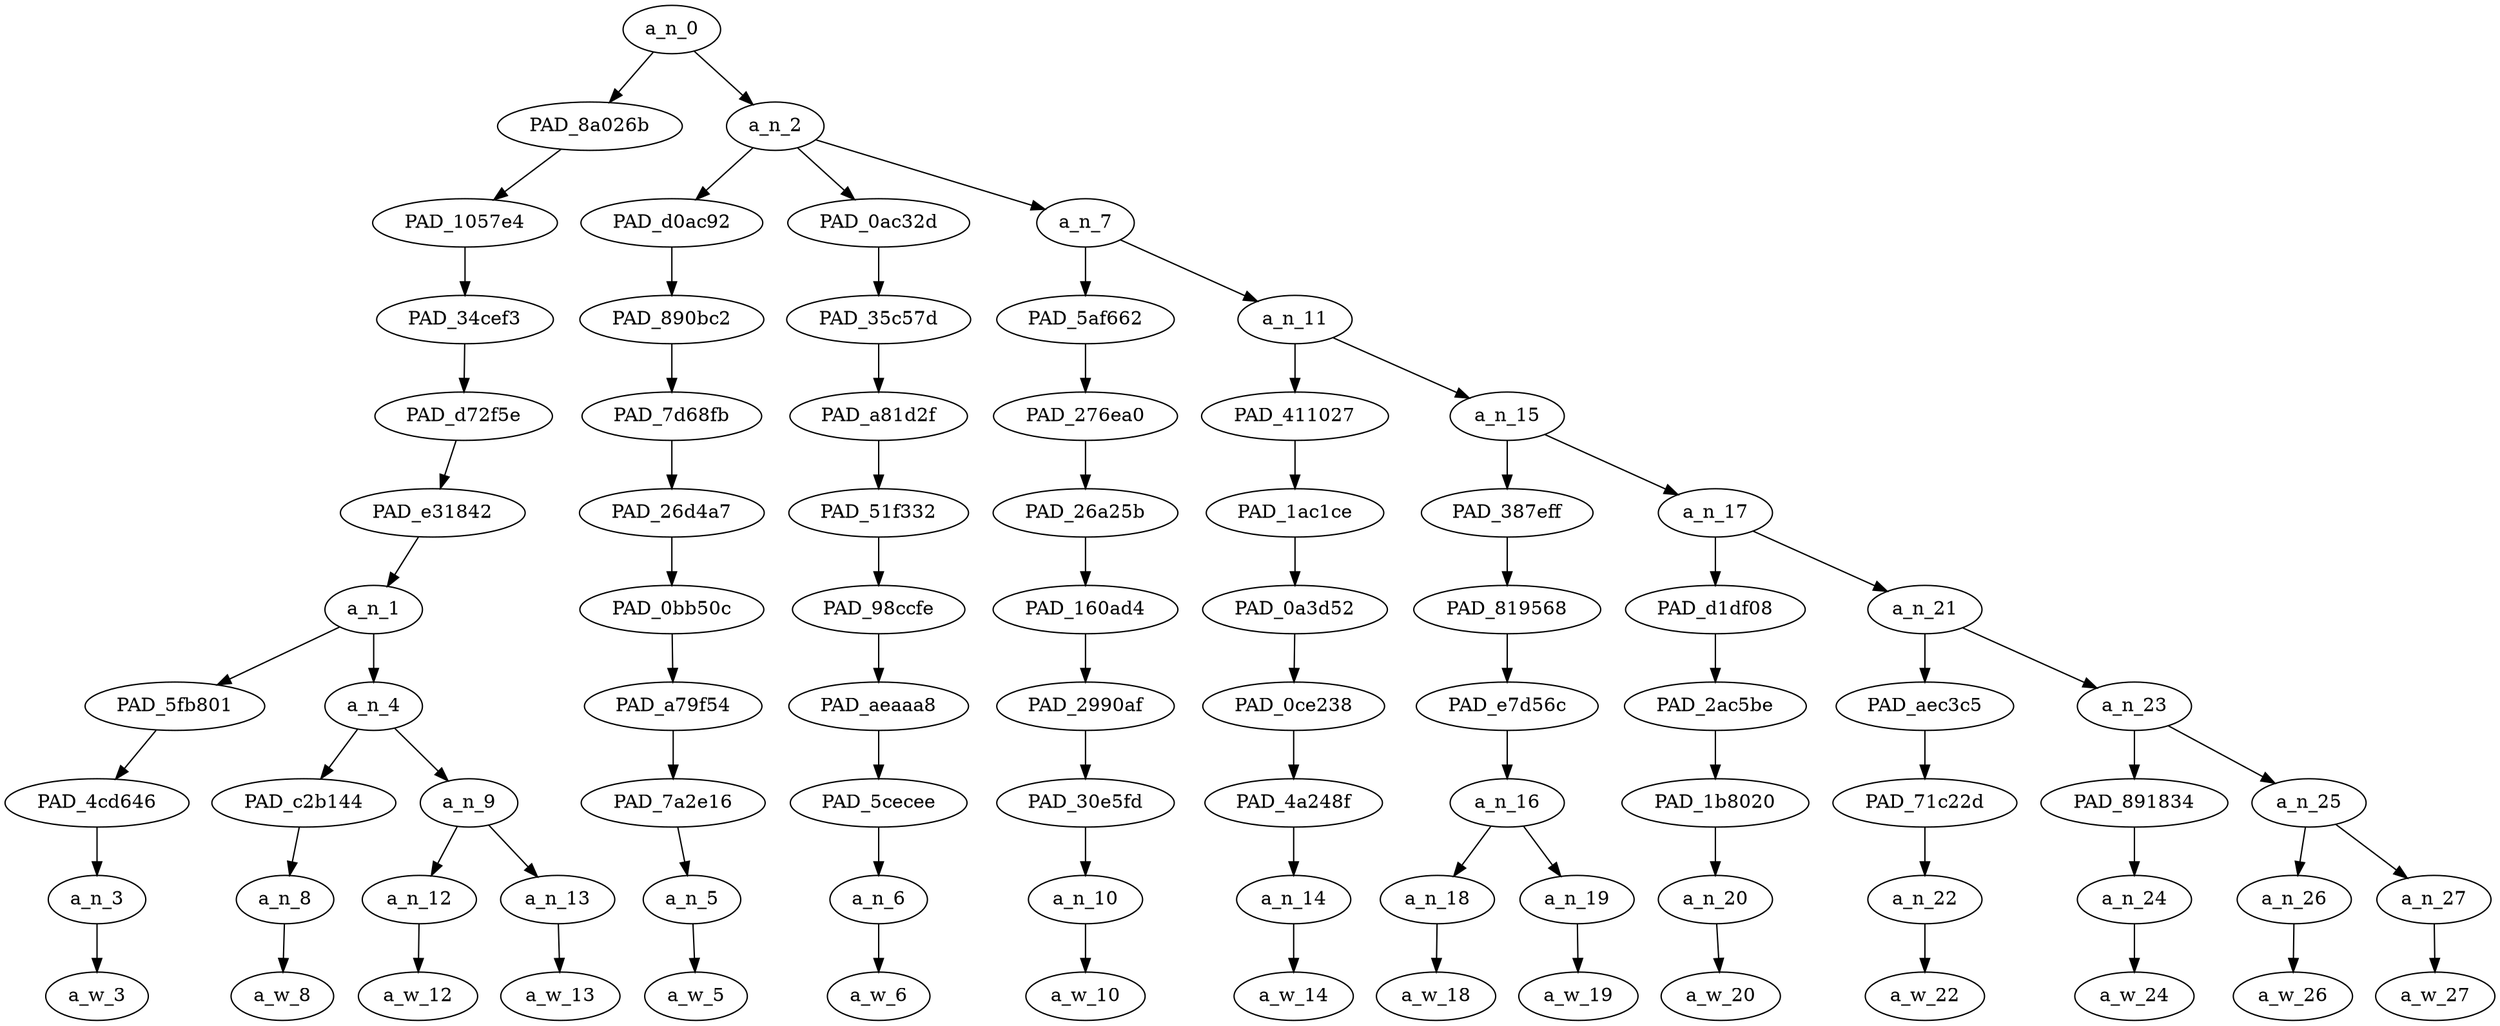 strict digraph "" {
	a_n_0	[div_dir=1,
		index=0,
		level=10,
		pos="3.1341145833333335,10!",
		text_span="[0, 1, 2, 3, 4, 5, 6, 7, 8, 9, 10, 11, 12, 13, 14]",
		value=0.99999999];
	PAD_8a026b	[div_dir=1,
		index=0,
		level=9,
		pos="0.875,9!",
		text_span="[0, 1, 2, 3]",
		value=0.30760306];
	a_n_0 -> PAD_8a026b;
	a_n_2	[div_dir=1,
		index=1,
		level=9,
		pos="5.393229166666667,9!",
		text_span="[4, 5, 6, 7, 8, 9, 10, 11, 12, 13, 14]",
		value=0.69214850];
	a_n_0 -> a_n_2;
	PAD_1057e4	[div_dir=1,
		index=0,
		level=8,
		pos="0.875,8!",
		text_span="[0, 1, 2, 3]",
		value=0.30760306];
	PAD_8a026b -> PAD_1057e4;
	PAD_34cef3	[div_dir=1,
		index=0,
		level=7,
		pos="0.875,7!",
		text_span="[0, 1, 2, 3]",
		value=0.30760306];
	PAD_1057e4 -> PAD_34cef3;
	PAD_d72f5e	[div_dir=1,
		index=0,
		level=6,
		pos="0.875,6!",
		text_span="[0, 1, 2, 3]",
		value=0.30760306];
	PAD_34cef3 -> PAD_d72f5e;
	PAD_e31842	[div_dir=1,
		index=0,
		level=5,
		pos="0.875,5!",
		text_span="[0, 1, 2, 3]",
		value=0.30760306];
	PAD_d72f5e -> PAD_e31842;
	a_n_1	[div_dir=1,
		index=0,
		level=4,
		pos="0.875,4!",
		text_span="[0, 1, 2, 3]",
		value=0.30760306];
	PAD_e31842 -> a_n_1;
	PAD_5fb801	[div_dir=1,
		index=0,
		level=3,
		pos="0.0,3!",
		text_span="[0]",
		value=0.04426409];
	a_n_1 -> PAD_5fb801;
	a_n_4	[div_dir=1,
		index=1,
		level=3,
		pos="1.75,3!",
		text_span="[1, 2, 3]",
		value=0.26317711];
	a_n_1 -> a_n_4;
	PAD_4cd646	[div_dir=1,
		index=0,
		level=2,
		pos="0.0,2!",
		text_span="[0]",
		value=0.04426409];
	PAD_5fb801 -> PAD_4cd646;
	a_n_3	[div_dir=1,
		index=0,
		level=1,
		pos="0.0,1!",
		text_span="[0]",
		value=0.04426409];
	PAD_4cd646 -> a_n_3;
	a_w_3	[div_dir=0,
		index=0,
		level=0,
		pos="0,0!",
		text_span="[0]",
		value="<user>"];
	a_n_3 -> a_w_3;
	PAD_c2b144	[div_dir=-1,
		index=1,
		level=2,
		pos="1.0,2!",
		text_span="[1]",
		value=0.05375642];
	a_n_4 -> PAD_c2b144;
	a_n_9	[div_dir=1,
		index=2,
		level=2,
		pos="2.5,2!",
		text_span="[2, 3]",
		value=0.20930488];
	a_n_4 -> a_n_9;
	a_n_8	[div_dir=-1,
		index=1,
		level=1,
		pos="1.0,1!",
		text_span="[1]",
		value=0.05375642];
	PAD_c2b144 -> a_n_8;
	a_w_8	[div_dir=0,
		index=1,
		level=0,
		pos="1,0!",
		text_span="[1]",
		value=like];
	a_n_8 -> a_w_8;
	a_n_12	[div_dir=-1,
		index=2,
		level=1,
		pos="2.0,1!",
		text_span="[2]",
		value=0.07383754];
	a_n_9 -> a_n_12;
	a_n_13	[div_dir=1,
		index=3,
		level=1,
		pos="3.0,1!",
		text_span="[3]",
		value=0.13531838];
	a_n_9 -> a_n_13;
	a_w_12	[div_dir=0,
		index=2,
		level=0,
		pos="2,0!",
		text_span="[2]",
		value=bro];
	a_n_12 -> a_w_12;
	a_w_13	[div_dir=0,
		index=3,
		level=0,
		pos="3,0!",
		text_span="[3]",
		value=wtf];
	a_n_13 -> a_w_13;
	PAD_d0ac92	[div_dir=-1,
		index=1,
		level=8,
		pos="4.0,8!",
		text_span="[4]",
		value=0.03699612];
	a_n_2 -> PAD_d0ac92;
	PAD_0ac32d	[div_dir=1,
		index=2,
		level=8,
		pos="5.0,8!",
		text_span="[5]",
		value=0.03753597];
	a_n_2 -> PAD_0ac32d;
	a_n_7	[div_dir=1,
		index=3,
		level=8,
		pos="7.1796875,8!",
		text_span="[6, 7, 8, 9, 10, 11, 12, 13, 14]",
		value=0.61742507];
	a_n_2 -> a_n_7;
	PAD_890bc2	[div_dir=-1,
		index=1,
		level=7,
		pos="4.0,7!",
		text_span="[4]",
		value=0.03699612];
	PAD_d0ac92 -> PAD_890bc2;
	PAD_7d68fb	[div_dir=-1,
		index=1,
		level=6,
		pos="4.0,6!",
		text_span="[4]",
		value=0.03699612];
	PAD_890bc2 -> PAD_7d68fb;
	PAD_26d4a7	[div_dir=-1,
		index=1,
		level=5,
		pos="4.0,5!",
		text_span="[4]",
		value=0.03699612];
	PAD_7d68fb -> PAD_26d4a7;
	PAD_0bb50c	[div_dir=-1,
		index=1,
		level=4,
		pos="4.0,4!",
		text_span="[4]",
		value=0.03699612];
	PAD_26d4a7 -> PAD_0bb50c;
	PAD_a79f54	[div_dir=-1,
		index=2,
		level=3,
		pos="4.0,3!",
		text_span="[4]",
		value=0.03699612];
	PAD_0bb50c -> PAD_a79f54;
	PAD_7a2e16	[div_dir=-1,
		index=3,
		level=2,
		pos="4.0,2!",
		text_span="[4]",
		value=0.03699612];
	PAD_a79f54 -> PAD_7a2e16;
	a_n_5	[div_dir=-1,
		index=4,
		level=1,
		pos="4.0,1!",
		text_span="[4]",
		value=0.03699612];
	PAD_7a2e16 -> a_n_5;
	a_w_5	[div_dir=0,
		index=4,
		level=0,
		pos="4,0!",
		text_span="[4]",
		value=are];
	a_n_5 -> a_w_5;
	PAD_35c57d	[div_dir=1,
		index=2,
		level=7,
		pos="5.0,7!",
		text_span="[5]",
		value=0.03753597];
	PAD_0ac32d -> PAD_35c57d;
	PAD_a81d2f	[div_dir=1,
		index=2,
		level=6,
		pos="5.0,6!",
		text_span="[5]",
		value=0.03753597];
	PAD_35c57d -> PAD_a81d2f;
	PAD_51f332	[div_dir=1,
		index=2,
		level=5,
		pos="5.0,5!",
		text_span="[5]",
		value=0.03753597];
	PAD_a81d2f -> PAD_51f332;
	PAD_98ccfe	[div_dir=1,
		index=2,
		level=4,
		pos="5.0,4!",
		text_span="[5]",
		value=0.03753597];
	PAD_51f332 -> PAD_98ccfe;
	PAD_aeaaa8	[div_dir=1,
		index=3,
		level=3,
		pos="5.0,3!",
		text_span="[5]",
		value=0.03753597];
	PAD_98ccfe -> PAD_aeaaa8;
	PAD_5cecee	[div_dir=1,
		index=4,
		level=2,
		pos="5.0,2!",
		text_span="[5]",
		value=0.03753597];
	PAD_aeaaa8 -> PAD_5cecee;
	a_n_6	[div_dir=1,
		index=5,
		level=1,
		pos="5.0,1!",
		text_span="[5]",
		value=0.03753597];
	PAD_5cecee -> a_n_6;
	a_w_6	[div_dir=0,
		index=5,
		level=0,
		pos="5,0!",
		text_span="[5]",
		value=they];
	a_n_6 -> a_w_6;
	PAD_5af662	[div_dir=1,
		index=3,
		level=7,
		pos="6.0,7!",
		text_span="[6]",
		value=0.04485664];
	a_n_7 -> PAD_5af662;
	a_n_11	[div_dir=1,
		index=4,
		level=7,
		pos="8.359375,7!",
		text_span="[7, 8, 9, 10, 11, 12, 13, 14]",
		value=0.57230404];
	a_n_7 -> a_n_11;
	PAD_276ea0	[div_dir=1,
		index=3,
		level=6,
		pos="6.0,6!",
		text_span="[6]",
		value=0.04485664];
	PAD_5af662 -> PAD_276ea0;
	PAD_26a25b	[div_dir=1,
		index=3,
		level=5,
		pos="6.0,5!",
		text_span="[6]",
		value=0.04485664];
	PAD_276ea0 -> PAD_26a25b;
	PAD_160ad4	[div_dir=1,
		index=3,
		level=4,
		pos="6.0,4!",
		text_span="[6]",
		value=0.04485664];
	PAD_26a25b -> PAD_160ad4;
	PAD_2990af	[div_dir=1,
		index=4,
		level=3,
		pos="6.0,3!",
		text_span="[6]",
		value=0.04485664];
	PAD_160ad4 -> PAD_2990af;
	PAD_30e5fd	[div_dir=1,
		index=5,
		level=2,
		pos="6.0,2!",
		text_span="[6]",
		value=0.04485664];
	PAD_2990af -> PAD_30e5fd;
	a_n_10	[div_dir=1,
		index=6,
		level=1,
		pos="6.0,1!",
		text_span="[6]",
		value=0.04485664];
	PAD_30e5fd -> a_n_10;
	a_w_10	[div_dir=0,
		index=6,
		level=0,
		pos="6,0!",
		text_span="[6]",
		value=talking];
	a_n_10 -> a_w_10;
	PAD_411027	[div_dir=1,
		index=4,
		level=6,
		pos="7.0,6!",
		text_span="[7]",
		value=0.03881430];
	a_n_11 -> PAD_411027;
	a_n_15	[div_dir=1,
		index=5,
		level=6,
		pos="9.71875,6!",
		text_span="[8, 9, 10, 11, 12, 13, 14]",
		value=0.53328974];
	a_n_11 -> a_n_15;
	PAD_1ac1ce	[div_dir=1,
		index=4,
		level=5,
		pos="7.0,5!",
		text_span="[7]",
		value=0.03881430];
	PAD_411027 -> PAD_1ac1ce;
	PAD_0a3d52	[div_dir=1,
		index=4,
		level=4,
		pos="7.0,4!",
		text_span="[7]",
		value=0.03881430];
	PAD_1ac1ce -> PAD_0a3d52;
	PAD_0ce238	[div_dir=1,
		index=5,
		level=3,
		pos="7.0,3!",
		text_span="[7]",
		value=0.03881430];
	PAD_0a3d52 -> PAD_0ce238;
	PAD_4a248f	[div_dir=1,
		index=6,
		level=2,
		pos="7.0,2!",
		text_span="[7]",
		value=0.03881430];
	PAD_0ce238 -> PAD_4a248f;
	a_n_14	[div_dir=1,
		index=7,
		level=1,
		pos="7.0,1!",
		text_span="[7]",
		value=0.03881430];
	PAD_4a248f -> a_n_14;
	a_w_14	[div_dir=0,
		index=7,
		level=0,
		pos="7,0!",
		text_span="[7]",
		value=about];
	a_n_14 -> a_w_14;
	PAD_387eff	[div_dir=1,
		index=5,
		level=5,
		pos="8.5,5!",
		text_span="[8, 9]",
		value=0.09730743];
	a_n_15 -> PAD_387eff;
	a_n_17	[div_dir=1,
		index=6,
		level=5,
		pos="10.9375,5!",
		text_span="[10, 11, 12, 13, 14]",
		value=0.43585022];
	a_n_15 -> a_n_17;
	PAD_819568	[div_dir=1,
		index=5,
		level=4,
		pos="8.5,4!",
		text_span="[8, 9]",
		value=0.09730743];
	PAD_387eff -> PAD_819568;
	PAD_e7d56c	[div_dir=1,
		index=6,
		level=3,
		pos="8.5,3!",
		text_span="[8, 9]",
		value=0.09730743];
	PAD_819568 -> PAD_e7d56c;
	a_n_16	[div_dir=1,
		index=7,
		level=2,
		pos="8.5,2!",
		text_span="[8, 9]",
		value=0.09730743];
	PAD_e7d56c -> a_n_16;
	a_n_18	[div_dir=1,
		index=8,
		level=1,
		pos="8.0,1!",
		text_span="[8]",
		value=0.04100503];
	a_n_16 -> a_n_18;
	a_n_19	[div_dir=1,
		index=9,
		level=1,
		pos="9.0,1!",
		text_span="[9]",
		value=0.05606801];
	a_n_16 -> a_n_19;
	a_w_18	[div_dir=0,
		index=8,
		level=0,
		pos="8,0!",
		text_span="[8]",
		value=all];
	a_n_18 -> a_w_18;
	a_w_19	[div_dir=0,
		index=9,
		level=0,
		pos="9,0!",
		text_span="[9]",
		value=concerts];
	a_n_19 -> a_w_19;
	PAD_d1df08	[div_dir=-1,
		index=6,
		level=4,
		pos="10.0,4!",
		text_span="[10]",
		value=0.04578279];
	a_n_17 -> PAD_d1df08;
	a_n_21	[div_dir=1,
		index=7,
		level=4,
		pos="11.875,4!",
		text_span="[11, 12, 13, 14]",
		value=0.39005623];
	a_n_17 -> a_n_21;
	PAD_2ac5be	[div_dir=-1,
		index=7,
		level=3,
		pos="10.0,3!",
		text_span="[10]",
		value=0.04578279];
	PAD_d1df08 -> PAD_2ac5be;
	PAD_1b8020	[div_dir=-1,
		index=8,
		level=2,
		pos="10.0,2!",
		text_span="[10]",
		value=0.04578279];
	PAD_2ac5be -> PAD_1b8020;
	a_n_20	[div_dir=-1,
		index=10,
		level=1,
		pos="10.0,1!",
		text_span="[10]",
		value=0.04578279];
	PAD_1b8020 -> a_n_20;
	a_w_20	[div_dir=0,
		index=10,
		level=0,
		pos="10,0!",
		text_span="[10]",
		value=be];
	a_n_20 -> a_w_20;
	PAD_aec3c5	[div_dir=1,
		index=8,
		level=3,
		pos="11.0,3!",
		text_span="[11]",
		value=0.06609250];
	a_n_21 -> PAD_aec3c5;
	a_n_23	[div_dir=-1,
		index=9,
		level=3,
		pos="12.75,3!",
		text_span="[12, 13, 14]",
		value=0.32393922];
	a_n_21 -> a_n_23;
	PAD_71c22d	[div_dir=1,
		index=9,
		level=2,
		pos="11.0,2!",
		text_span="[11]",
		value=0.06609250];
	PAD_aec3c5 -> PAD_71c22d;
	a_n_22	[div_dir=1,
		index=11,
		level=1,
		pos="11.0,1!",
		text_span="[11]",
		value=0.06609250];
	PAD_71c22d -> a_n_22;
	a_w_22	[div_dir=0,
		index=11,
		level=0,
		pos="11,0!",
		text_span="[11]",
		value=full];
	a_n_22 -> a_w_22;
	PAD_891834	[div_dir=1,
		index=10,
		level=2,
		pos="12.0,2!",
		text_span="[12]",
		value=0.05477629];
	a_n_23 -> PAD_891834;
	a_n_25	[div_dir=-1,
		index=11,
		level=2,
		pos="13.5,2!",
		text_span="[13, 14]",
		value=0.26916026];
	a_n_23 -> a_n_25;
	a_n_24	[div_dir=1,
		index=12,
		level=1,
		pos="12.0,1!",
		text_span="[12]",
		value=0.05477629];
	PAD_891834 -> a_n_24;
	a_w_24	[div_dir=0,
		index=12,
		level=0,
		pos="12,0!",
		text_span="[12]",
		value=of];
	a_n_24 -> a_w_24;
	a_n_26	[div_dir=-1,
		index=13,
		level=1,
		pos="13.0,1!",
		text_span="[13]",
		value=0.16740857];
	a_n_25 -> a_n_26;
	a_n_27	[div_dir=1,
		index=14,
		level=1,
		pos="14.0,1!",
		text_span="[14]",
		value=0.10154200];
	a_n_25 -> a_n_27;
	a_w_26	[div_dir=0,
		index=13,
		level=0,
		pos="13,0!",
		text_span="[13]",
		value=white];
	a_n_26 -> a_w_26;
	a_w_27	[div_dir=0,
		index=14,
		level=0,
		pos="14,0!",
		text_span="[14]",
		value=people];
	a_n_27 -> a_w_27;
}
